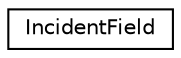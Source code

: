 digraph "Graphical Class Hierarchy"
{
 // LATEX_PDF_SIZE
  edge [fontname="Helvetica",fontsize="10",labelfontname="Helvetica",labelfontsize="10"];
  node [fontname="Helvetica",fontsize="10",shape=record];
  rankdir="LR";
  Node0 [label="IncidentField",height=0.2,width=0.4,color="black", fillcolor="white", style="filled",URL="$classIncidentField.html",tooltip=" "];
}
